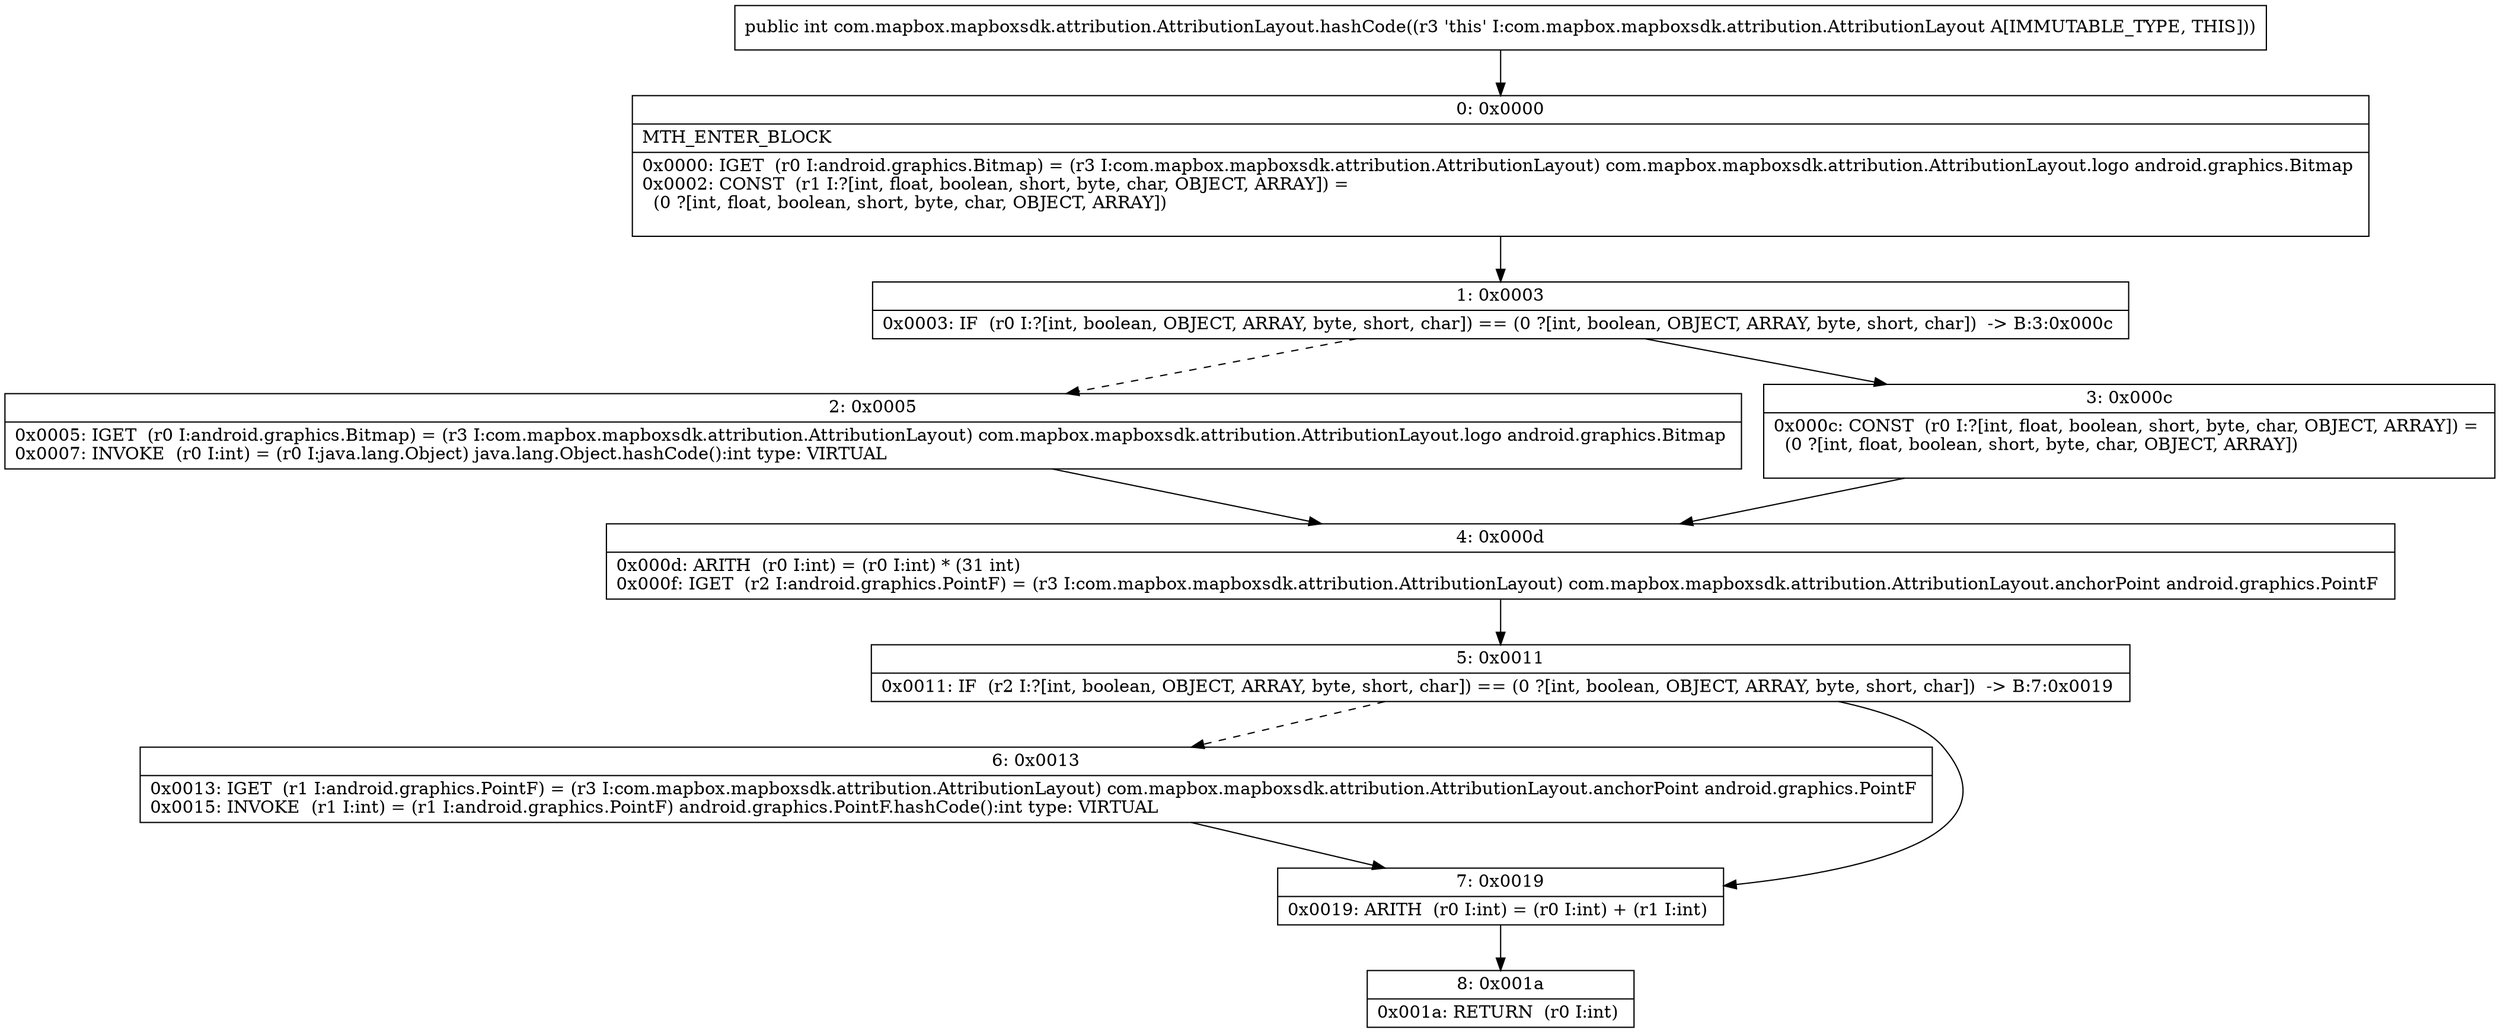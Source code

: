 digraph "CFG forcom.mapbox.mapboxsdk.attribution.AttributionLayout.hashCode()I" {
Node_0 [shape=record,label="{0\:\ 0x0000|MTH_ENTER_BLOCK\l|0x0000: IGET  (r0 I:android.graphics.Bitmap) = (r3 I:com.mapbox.mapboxsdk.attribution.AttributionLayout) com.mapbox.mapboxsdk.attribution.AttributionLayout.logo android.graphics.Bitmap \l0x0002: CONST  (r1 I:?[int, float, boolean, short, byte, char, OBJECT, ARRAY]) = \l  (0 ?[int, float, boolean, short, byte, char, OBJECT, ARRAY])\l \l}"];
Node_1 [shape=record,label="{1\:\ 0x0003|0x0003: IF  (r0 I:?[int, boolean, OBJECT, ARRAY, byte, short, char]) == (0 ?[int, boolean, OBJECT, ARRAY, byte, short, char])  \-\> B:3:0x000c \l}"];
Node_2 [shape=record,label="{2\:\ 0x0005|0x0005: IGET  (r0 I:android.graphics.Bitmap) = (r3 I:com.mapbox.mapboxsdk.attribution.AttributionLayout) com.mapbox.mapboxsdk.attribution.AttributionLayout.logo android.graphics.Bitmap \l0x0007: INVOKE  (r0 I:int) = (r0 I:java.lang.Object) java.lang.Object.hashCode():int type: VIRTUAL \l}"];
Node_3 [shape=record,label="{3\:\ 0x000c|0x000c: CONST  (r0 I:?[int, float, boolean, short, byte, char, OBJECT, ARRAY]) = \l  (0 ?[int, float, boolean, short, byte, char, OBJECT, ARRAY])\l \l}"];
Node_4 [shape=record,label="{4\:\ 0x000d|0x000d: ARITH  (r0 I:int) = (r0 I:int) * (31 int) \l0x000f: IGET  (r2 I:android.graphics.PointF) = (r3 I:com.mapbox.mapboxsdk.attribution.AttributionLayout) com.mapbox.mapboxsdk.attribution.AttributionLayout.anchorPoint android.graphics.PointF \l}"];
Node_5 [shape=record,label="{5\:\ 0x0011|0x0011: IF  (r2 I:?[int, boolean, OBJECT, ARRAY, byte, short, char]) == (0 ?[int, boolean, OBJECT, ARRAY, byte, short, char])  \-\> B:7:0x0019 \l}"];
Node_6 [shape=record,label="{6\:\ 0x0013|0x0013: IGET  (r1 I:android.graphics.PointF) = (r3 I:com.mapbox.mapboxsdk.attribution.AttributionLayout) com.mapbox.mapboxsdk.attribution.AttributionLayout.anchorPoint android.graphics.PointF \l0x0015: INVOKE  (r1 I:int) = (r1 I:android.graphics.PointF) android.graphics.PointF.hashCode():int type: VIRTUAL \l}"];
Node_7 [shape=record,label="{7\:\ 0x0019|0x0019: ARITH  (r0 I:int) = (r0 I:int) + (r1 I:int) \l}"];
Node_8 [shape=record,label="{8\:\ 0x001a|0x001a: RETURN  (r0 I:int) \l}"];
MethodNode[shape=record,label="{public int com.mapbox.mapboxsdk.attribution.AttributionLayout.hashCode((r3 'this' I:com.mapbox.mapboxsdk.attribution.AttributionLayout A[IMMUTABLE_TYPE, THIS])) }"];
MethodNode -> Node_0;
Node_0 -> Node_1;
Node_1 -> Node_2[style=dashed];
Node_1 -> Node_3;
Node_2 -> Node_4;
Node_3 -> Node_4;
Node_4 -> Node_5;
Node_5 -> Node_6[style=dashed];
Node_5 -> Node_7;
Node_6 -> Node_7;
Node_7 -> Node_8;
}

